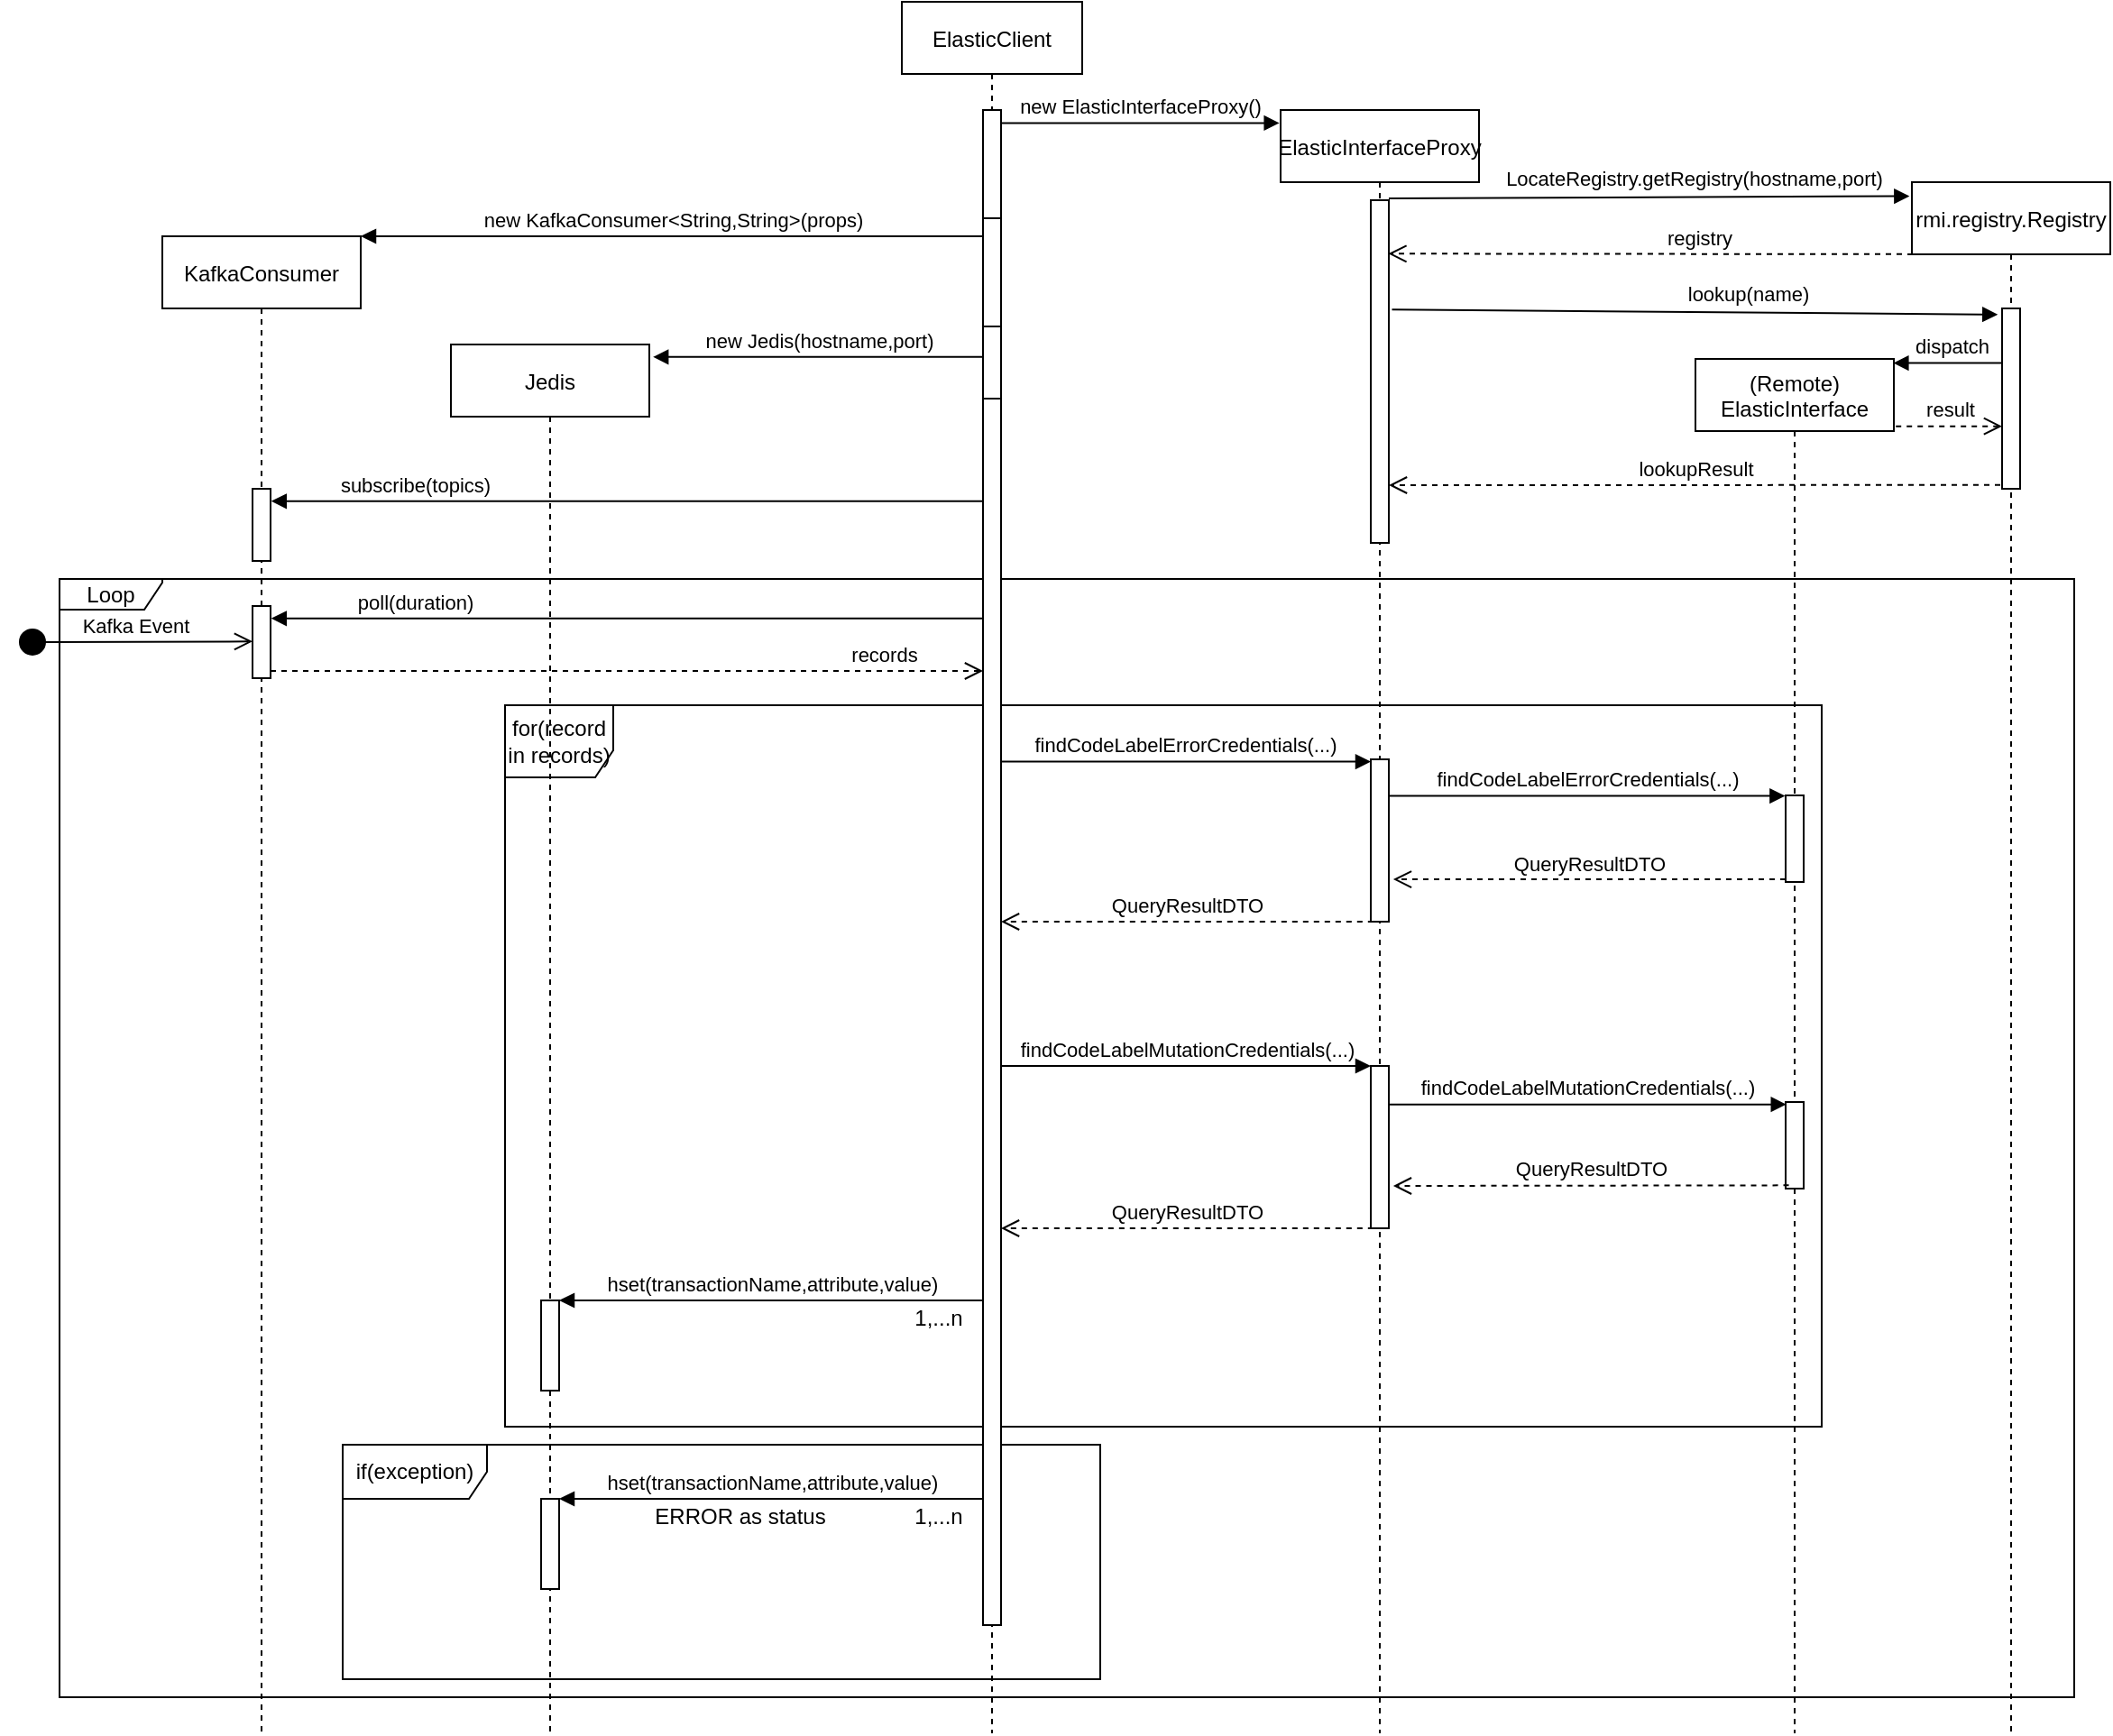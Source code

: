 <mxfile version="15.7.0" type="github">
  <diagram id="kgpKYQtTHZ0yAKxKKP6v" name="Page-1">
    <mxGraphModel dx="2272" dy="724" grid="1" gridSize="10" guides="1" tooltips="1" connect="1" arrows="1" fold="1" page="1" pageScale="1" pageWidth="850" pageHeight="1100" math="0" shadow="0">
      <root>
        <mxCell id="0" />
        <mxCell id="1" parent="0" />
        <mxCell id="zELeLXxtpLHe7ZYoBTOC-49" value="if(exception)" style="shape=umlFrame;whiteSpace=wrap;html=1;width=80;height=30;" parent="1" vertex="1">
          <mxGeometry x="-190" y="880" width="420" height="130" as="geometry" />
        </mxCell>
        <mxCell id="zELeLXxtpLHe7ZYoBTOC-13" value="Loop" style="shape=umlFrame;whiteSpace=wrap;html=1;width=57;height=17;" parent="1" vertex="1">
          <mxGeometry x="-347" y="400" width="1117" height="620" as="geometry" />
        </mxCell>
        <mxCell id="zELeLXxtpLHe7ZYoBTOC-17" value="for(record in records)" style="shape=umlFrame;whiteSpace=wrap;html=1;width=60;height=40;" parent="1" vertex="1">
          <mxGeometry x="-100" y="470" width="730" height="400" as="geometry" />
        </mxCell>
        <mxCell id="3nuBFxr9cyL0pnOWT2aG-1" value="ElasticClient" style="shape=umlLifeline;perimeter=lifelinePerimeter;container=1;collapsible=0;recursiveResize=0;rounded=0;shadow=0;strokeWidth=1;" parent="1" vertex="1">
          <mxGeometry x="120" y="80" width="100" height="960" as="geometry" />
        </mxCell>
        <mxCell id="6yEHF6eIrHNhduy1DD2R-26" value="" style="points=[];perimeter=orthogonalPerimeter;rounded=0;shadow=0;strokeWidth=1;" parent="3nuBFxr9cyL0pnOWT2aG-1" vertex="1">
          <mxGeometry x="45" y="60" width="10" height="60" as="geometry" />
        </mxCell>
        <mxCell id="zELeLXxtpLHe7ZYoBTOC-6" value="" style="points=[];perimeter=orthogonalPerimeter;rounded=0;shadow=0;strokeWidth=1;" parent="3nuBFxr9cyL0pnOWT2aG-1" vertex="1">
          <mxGeometry x="45" y="120" width="10" height="60" as="geometry" />
        </mxCell>
        <mxCell id="zELeLXxtpLHe7ZYoBTOC-7" value="" style="points=[];perimeter=orthogonalPerimeter;rounded=0;shadow=0;strokeWidth=1;" parent="3nuBFxr9cyL0pnOWT2aG-1" vertex="1">
          <mxGeometry x="45" y="180" width="10" height="40" as="geometry" />
        </mxCell>
        <mxCell id="zELeLXxtpLHe7ZYoBTOC-11" value="" style="points=[];perimeter=orthogonalPerimeter;rounded=0;shadow=0;strokeWidth=1;" parent="3nuBFxr9cyL0pnOWT2aG-1" vertex="1">
          <mxGeometry x="45" y="220" width="10" height="680" as="geometry" />
        </mxCell>
        <mxCell id="zELeLXxtpLHe7ZYoBTOC-1" value="ElasticInterfaceProxy" style="shape=umlLifeline;perimeter=lifelinePerimeter;container=1;collapsible=0;recursiveResize=0;rounded=0;shadow=0;strokeWidth=1;" parent="1" vertex="1">
          <mxGeometry x="330" y="140" width="110" height="900" as="geometry" />
        </mxCell>
        <mxCell id="zELeLXxtpLHe7ZYoBTOC-18" value="" style="points=[];perimeter=orthogonalPerimeter;rounded=0;shadow=0;strokeWidth=1;" parent="zELeLXxtpLHe7ZYoBTOC-1" vertex="1">
          <mxGeometry x="50" y="360" width="10" height="90" as="geometry" />
        </mxCell>
        <mxCell id="zELeLXxtpLHe7ZYoBTOC-27" value="" style="points=[];perimeter=orthogonalPerimeter;rounded=0;shadow=0;strokeWidth=1;" parent="zELeLXxtpLHe7ZYoBTOC-1" vertex="1">
          <mxGeometry x="50" y="50" width="10" height="190" as="geometry" />
        </mxCell>
        <mxCell id="zELeLXxtpLHe7ZYoBTOC-39" value="" style="points=[];perimeter=orthogonalPerimeter;rounded=0;shadow=0;strokeWidth=1;" parent="zELeLXxtpLHe7ZYoBTOC-1" vertex="1">
          <mxGeometry x="50.0" y="530" width="10" height="90" as="geometry" />
        </mxCell>
        <mxCell id="zELeLXxtpLHe7ZYoBTOC-3" value="new ElasticInterfaceProxy()" style="html=1;verticalAlign=bottom;endArrow=block;rounded=0;entryX=-0.006;entryY=0.008;entryDx=0;entryDy=0;entryPerimeter=0;" parent="1" source="6yEHF6eIrHNhduy1DD2R-26" target="zELeLXxtpLHe7ZYoBTOC-1" edge="1">
          <mxGeometry width="80" relative="1" as="geometry">
            <mxPoint x="180" y="140" as="sourcePoint" />
            <mxPoint x="260" y="140" as="targetPoint" />
          </mxGeometry>
        </mxCell>
        <mxCell id="zELeLXxtpLHe7ZYoBTOC-4" value="KafkaConsumer" style="shape=umlLifeline;perimeter=lifelinePerimeter;container=1;collapsible=0;recursiveResize=0;rounded=0;shadow=0;strokeWidth=1;" parent="1" vertex="1">
          <mxGeometry x="-290" y="210" width="110" height="830" as="geometry" />
        </mxCell>
        <mxCell id="zELeLXxtpLHe7ZYoBTOC-12" value="" style="points=[];perimeter=orthogonalPerimeter;rounded=0;shadow=0;strokeWidth=1;" parent="zELeLXxtpLHe7ZYoBTOC-4" vertex="1">
          <mxGeometry x="50" y="140" width="10" height="40" as="geometry" />
        </mxCell>
        <mxCell id="zELeLXxtpLHe7ZYoBTOC-14" value="" style="points=[];perimeter=orthogonalPerimeter;rounded=0;shadow=0;strokeWidth=1;" parent="zELeLXxtpLHe7ZYoBTOC-4" vertex="1">
          <mxGeometry x="50" y="205" width="10" height="40" as="geometry" />
        </mxCell>
        <mxCell id="zELeLXxtpLHe7ZYoBTOC-15" value="poll(duration)" style="html=1;verticalAlign=bottom;endArrow=block;rounded=0;entryX=1.038;entryY=0.172;entryDx=0;entryDy=0;entryPerimeter=0;" parent="zELeLXxtpLHe7ZYoBTOC-4" target="zELeLXxtpLHe7ZYoBTOC-14" edge="1">
          <mxGeometry x="0.597" width="80" relative="1" as="geometry">
            <mxPoint x="455" y="211.88" as="sourcePoint" />
            <mxPoint x="110" y="205" as="targetPoint" />
            <mxPoint as="offset" />
          </mxGeometry>
        </mxCell>
        <mxCell id="zELeLXxtpLHe7ZYoBTOC-5" value="Jedis" style="shape=umlLifeline;perimeter=lifelinePerimeter;container=1;collapsible=0;recursiveResize=0;rounded=0;shadow=0;strokeWidth=1;" parent="1" vertex="1">
          <mxGeometry x="-130" y="270" width="110" height="770" as="geometry" />
        </mxCell>
        <mxCell id="zELeLXxtpLHe7ZYoBTOC-46" value="" style="points=[];perimeter=orthogonalPerimeter;rounded=0;shadow=0;strokeWidth=1;" parent="zELeLXxtpLHe7ZYoBTOC-5" vertex="1">
          <mxGeometry x="50" y="530" width="10" height="50" as="geometry" />
        </mxCell>
        <mxCell id="zELeLXxtpLHe7ZYoBTOC-8" value="new Jedis(hostname,port)" style="html=1;verticalAlign=bottom;endArrow=block;rounded=0;entryX=1.019;entryY=0.009;entryDx=0;entryDy=0;entryPerimeter=0;" parent="1" source="zELeLXxtpLHe7ZYoBTOC-7" target="zELeLXxtpLHe7ZYoBTOC-5" edge="1">
          <mxGeometry width="80" relative="1" as="geometry">
            <mxPoint x="60" y="380" as="sourcePoint" />
            <mxPoint x="110" y="270" as="targetPoint" />
          </mxGeometry>
        </mxCell>
        <mxCell id="zELeLXxtpLHe7ZYoBTOC-9" value="new KafkaConsumer&amp;lt;String,String&amp;gt;(props)" style="html=1;verticalAlign=bottom;endArrow=block;rounded=0;entryX=1;entryY=0;entryDx=0;entryDy=0;entryPerimeter=0;" parent="1" source="zELeLXxtpLHe7ZYoBTOC-6" target="zELeLXxtpLHe7ZYoBTOC-4" edge="1">
          <mxGeometry width="80" relative="1" as="geometry">
            <mxPoint x="70" y="210" as="sourcePoint" />
            <mxPoint x="150" y="210" as="targetPoint" />
          </mxGeometry>
        </mxCell>
        <mxCell id="zELeLXxtpLHe7ZYoBTOC-10" value="subscribe(topics)" style="html=1;verticalAlign=bottom;endArrow=block;rounded=0;entryX=1.038;entryY=0.172;entryDx=0;entryDy=0;entryPerimeter=0;" parent="1" source="zELeLXxtpLHe7ZYoBTOC-11" target="zELeLXxtpLHe7ZYoBTOC-12" edge="1">
          <mxGeometry x="0.597" width="80" relative="1" as="geometry">
            <mxPoint x="165" y="350" as="sourcePoint" />
            <mxPoint x="-180" y="350" as="targetPoint" />
            <mxPoint as="offset" />
          </mxGeometry>
        </mxCell>
        <mxCell id="zELeLXxtpLHe7ZYoBTOC-16" value="records" style="html=1;verticalAlign=bottom;endArrow=open;dashed=1;endSize=8;rounded=0;" parent="1" edge="1">
          <mxGeometry x="0.722" relative="1" as="geometry">
            <mxPoint x="-230" y="451" as="sourcePoint" />
            <mxPoint x="165" y="451" as="targetPoint" />
            <mxPoint as="offset" />
          </mxGeometry>
        </mxCell>
        <mxCell id="zELeLXxtpLHe7ZYoBTOC-19" value="findCodeLabelErrorCredentials(...)" style="html=1;verticalAlign=bottom;endArrow=block;rounded=0;exitX=0.952;exitY=0.296;exitDx=0;exitDy=0;exitPerimeter=0;" parent="1" source="zELeLXxtpLHe7ZYoBTOC-11" target="zELeLXxtpLHe7ZYoBTOC-18" edge="1">
          <mxGeometry width="80" relative="1" as="geometry">
            <mxPoint x="250" y="500" as="sourcePoint" />
            <mxPoint x="330" y="500" as="targetPoint" />
          </mxGeometry>
        </mxCell>
        <mxCell id="zELeLXxtpLHe7ZYoBTOC-20" value="Kafka Event" style="html=1;verticalAlign=bottom;startArrow=circle;startFill=1;endArrow=open;startSize=6;endSize=8;rounded=0;" parent="1" edge="1">
          <mxGeometry width="80" relative="1" as="geometry">
            <mxPoint x="-370" y="435" as="sourcePoint" />
            <mxPoint x="-240" y="434.66" as="targetPoint" />
          </mxGeometry>
        </mxCell>
        <mxCell id="zELeLXxtpLHe7ZYoBTOC-21" value="(Remote)&#xa;ElasticInterface" style="shape=umlLifeline;perimeter=lifelinePerimeter;container=1;collapsible=0;recursiveResize=0;rounded=0;shadow=0;strokeWidth=1;" parent="1" vertex="1">
          <mxGeometry x="560" y="278" width="110" height="762" as="geometry" />
        </mxCell>
        <mxCell id="zELeLXxtpLHe7ZYoBTOC-22" value="" style="points=[];perimeter=orthogonalPerimeter;rounded=0;shadow=0;strokeWidth=1;" parent="zELeLXxtpLHe7ZYoBTOC-21" vertex="1">
          <mxGeometry x="50" y="242" width="10" height="48" as="geometry" />
        </mxCell>
        <mxCell id="zELeLXxtpLHe7ZYoBTOC-44" value="" style="points=[];perimeter=orthogonalPerimeter;rounded=0;shadow=0;strokeWidth=1;" parent="zELeLXxtpLHe7ZYoBTOC-21" vertex="1">
          <mxGeometry x="50" y="412" width="10" height="48" as="geometry" />
        </mxCell>
        <mxCell id="zELeLXxtpLHe7ZYoBTOC-24" value="dispatch" style="html=1;verticalAlign=bottom;endArrow=block;rounded=0;entryX=0.997;entryY=0.003;entryDx=0;entryDy=0;entryPerimeter=0;" parent="1" source="zELeLXxtpLHe7ZYoBTOC-25" target="zELeLXxtpLHe7ZYoBTOC-21" edge="1">
          <mxGeometry width="80" relative="1" as="geometry">
            <mxPoint x="389" y="279" as="sourcePoint" />
            <mxPoint x="510" y="358" as="targetPoint" />
          </mxGeometry>
        </mxCell>
        <mxCell id="zELeLXxtpLHe7ZYoBTOC-25" value="rmi.registry.Registry" style="shape=umlLifeline;perimeter=lifelinePerimeter;container=1;collapsible=0;recursiveResize=0;rounded=0;shadow=0;strokeWidth=1;" parent="1" vertex="1">
          <mxGeometry x="680" y="180" width="110" height="860" as="geometry" />
        </mxCell>
        <mxCell id="zELeLXxtpLHe7ZYoBTOC-32" value="" style="points=[];perimeter=orthogonalPerimeter;rounded=0;shadow=0;strokeWidth=1;" parent="zELeLXxtpLHe7ZYoBTOC-25" vertex="1">
          <mxGeometry x="50" y="70" width="10" height="100" as="geometry" />
        </mxCell>
        <mxCell id="zELeLXxtpLHe7ZYoBTOC-28" value="LocateRegistry.getRegistry(hostname,port)" style="html=1;verticalAlign=bottom;endArrow=block;rounded=0;entryX=-0.012;entryY=0.009;entryDx=0;entryDy=0;entryPerimeter=0;" parent="1" target="zELeLXxtpLHe7ZYoBTOC-25" edge="1">
          <mxGeometry x="0.175" y="1" width="80" relative="1" as="geometry">
            <mxPoint x="390" y="189" as="sourcePoint" />
            <mxPoint x="680" y="180" as="targetPoint" />
            <mxPoint as="offset" />
          </mxGeometry>
        </mxCell>
        <mxCell id="zELeLXxtpLHe7ZYoBTOC-29" value="registry" style="html=1;verticalAlign=bottom;endArrow=open;dashed=1;endSize=8;rounded=0;entryX=0.969;entryY=0.156;entryDx=0;entryDy=0;entryPerimeter=0;" parent="1" source="zELeLXxtpLHe7ZYoBTOC-25" target="zELeLXxtpLHe7ZYoBTOC-27" edge="1">
          <mxGeometry relative="1" as="geometry">
            <mxPoint x="510" y="350" as="sourcePoint" />
            <mxPoint x="430" y="350" as="targetPoint" />
          </mxGeometry>
        </mxCell>
        <mxCell id="zELeLXxtpLHe7ZYoBTOC-31" value="lookup(name)" style="html=1;verticalAlign=bottom;endArrow=block;rounded=0;entryX=-0.238;entryY=0.034;entryDx=0;entryDy=0;entryPerimeter=0;exitX=1.176;exitY=0.319;exitDx=0;exitDy=0;exitPerimeter=0;" parent="1" source="zELeLXxtpLHe7ZYoBTOC-27" target="zELeLXxtpLHe7ZYoBTOC-32" edge="1">
          <mxGeometry x="0.175" y="1" width="80" relative="1" as="geometry">
            <mxPoint x="389" y="254.83" as="sourcePoint" />
            <mxPoint x="680" y="250.0" as="targetPoint" />
            <mxPoint as="offset" />
          </mxGeometry>
        </mxCell>
        <mxCell id="zELeLXxtpLHe7ZYoBTOC-34" value="result" style="html=1;verticalAlign=bottom;endArrow=open;dashed=1;endSize=8;rounded=0;exitX=1.01;exitY=0.049;exitDx=0;exitDy=0;exitPerimeter=0;" parent="1" source="zELeLXxtpLHe7ZYoBTOC-21" target="zELeLXxtpLHe7ZYoBTOC-32" edge="1">
          <mxGeometry relative="1" as="geometry">
            <mxPoint x="510" y="390" as="sourcePoint" />
            <mxPoint x="430" y="390" as="targetPoint" />
          </mxGeometry>
        </mxCell>
        <mxCell id="zELeLXxtpLHe7ZYoBTOC-35" value="lookupResult" style="html=1;verticalAlign=bottom;endArrow=open;dashed=1;endSize=8;rounded=0;exitX=-0.1;exitY=0.979;exitDx=0;exitDy=0;exitPerimeter=0;" parent="1" source="zELeLXxtpLHe7ZYoBTOC-32" edge="1">
          <mxGeometry relative="1" as="geometry">
            <mxPoint x="679.67" y="326.76" as="sourcePoint" />
            <mxPoint x="390" y="348" as="targetPoint" />
          </mxGeometry>
        </mxCell>
        <mxCell id="zELeLXxtpLHe7ZYoBTOC-36" value="findCodeLabelErrorCredentials(...)" style="html=1;verticalAlign=bottom;endArrow=block;rounded=0;entryX=-0.031;entryY=0.006;entryDx=0;entryDy=0;entryPerimeter=0;" parent="1" source="zELeLXxtpLHe7ZYoBTOC-18" target="zELeLXxtpLHe7ZYoBTOC-22" edge="1">
          <mxGeometry width="80" relative="1" as="geometry">
            <mxPoint x="400" y="520" as="sourcePoint" />
            <mxPoint x="605.48" y="520" as="targetPoint" />
          </mxGeometry>
        </mxCell>
        <mxCell id="zELeLXxtpLHe7ZYoBTOC-37" value="QueryResultDTO" style="html=1;verticalAlign=bottom;endArrow=open;dashed=1;endSize=8;rounded=0;entryX=1.245;entryY=0.739;entryDx=0;entryDy=0;entryPerimeter=0;" parent="1" source="zELeLXxtpLHe7ZYoBTOC-22" target="zELeLXxtpLHe7ZYoBTOC-18" edge="1">
          <mxGeometry relative="1" as="geometry">
            <mxPoint x="360" y="530" as="sourcePoint" />
            <mxPoint x="280" y="530" as="targetPoint" />
          </mxGeometry>
        </mxCell>
        <mxCell id="zELeLXxtpLHe7ZYoBTOC-38" value="QueryResultDTO" style="html=1;verticalAlign=bottom;endArrow=open;dashed=1;endSize=8;rounded=0;exitX=0.141;exitY=1;exitDx=0;exitDy=0;exitPerimeter=0;" parent="1" source="zELeLXxtpLHe7ZYoBTOC-18" target="zELeLXxtpLHe7ZYoBTOC-11" edge="1">
          <mxGeometry relative="1" as="geometry">
            <mxPoint x="620" y="576.51" as="sourcePoint" />
            <mxPoint x="402.45" y="576.51" as="targetPoint" />
          </mxGeometry>
        </mxCell>
        <mxCell id="zELeLXxtpLHe7ZYoBTOC-40" value="findCodeLabelMutationCredentials(...)" style="html=1;verticalAlign=bottom;endArrow=block;rounded=0;" parent="1" source="zELeLXxtpLHe7ZYoBTOC-11" target="zELeLXxtpLHe7ZYoBTOC-39" edge="1">
          <mxGeometry width="80" relative="1" as="geometry">
            <mxPoint x="180.0" y="671.28" as="sourcePoint" />
            <mxPoint x="335.48" y="670" as="targetPoint" />
          </mxGeometry>
        </mxCell>
        <mxCell id="zELeLXxtpLHe7ZYoBTOC-43" value="QueryResultDTO" style="html=1;verticalAlign=bottom;endArrow=open;dashed=1;endSize=8;rounded=0;exitX=0.141;exitY=1;exitDx=0;exitDy=0;exitPerimeter=0;" parent="1" source="zELeLXxtpLHe7ZYoBTOC-39" target="zELeLXxtpLHe7ZYoBTOC-11" edge="1">
          <mxGeometry relative="1" as="geometry">
            <mxPoint x="625.48" y="746.51" as="sourcePoint" />
            <mxPoint x="180.48" y="760" as="targetPoint" />
          </mxGeometry>
        </mxCell>
        <mxCell id="zELeLXxtpLHe7ZYoBTOC-41" value="findCodeLabelMutationCredentials(...)" style="html=1;verticalAlign=bottom;endArrow=block;rounded=0;entryX=0.038;entryY=0.028;entryDx=0;entryDy=0;entryPerimeter=0;" parent="1" source="zELeLXxtpLHe7ZYoBTOC-39" target="zELeLXxtpLHe7ZYoBTOC-44" edge="1">
          <mxGeometry width="80" relative="1" as="geometry">
            <mxPoint x="405.48" y="690" as="sourcePoint" />
            <mxPoint x="615.17" y="690.288" as="targetPoint" />
          </mxGeometry>
        </mxCell>
        <mxCell id="zELeLXxtpLHe7ZYoBTOC-42" value="QueryResultDTO" style="html=1;verticalAlign=bottom;endArrow=open;dashed=1;endSize=8;rounded=0;entryX=1.245;entryY=0.739;entryDx=0;entryDy=0;entryPerimeter=0;exitX=0.176;exitY=0.962;exitDx=0;exitDy=0;exitPerimeter=0;" parent="1" source="zELeLXxtpLHe7ZYoBTOC-44" target="zELeLXxtpLHe7ZYoBTOC-39" edge="1">
          <mxGeometry relative="1" as="geometry">
            <mxPoint x="615.48" y="736.51" as="sourcePoint" />
            <mxPoint x="285.48" y="700" as="targetPoint" />
          </mxGeometry>
        </mxCell>
        <mxCell id="zELeLXxtpLHe7ZYoBTOC-47" value="hset(transactionName,attribute,value)" style="html=1;verticalAlign=bottom;endArrow=block;rounded=0;" parent="1" source="zELeLXxtpLHe7ZYoBTOC-11" target="zELeLXxtpLHe7ZYoBTOC-46" edge="1">
          <mxGeometry width="80" relative="1" as="geometry">
            <mxPoint x="150" y="820" as="sourcePoint" />
            <mxPoint x="230" y="820" as="targetPoint" />
          </mxGeometry>
        </mxCell>
        <mxCell id="zELeLXxtpLHe7ZYoBTOC-48" value="1,...n" style="text;html=1;align=center;verticalAlign=middle;resizable=0;points=[];autosize=1;strokeColor=none;fillColor=none;" parent="1" vertex="1">
          <mxGeometry x="120" y="800" width="40" height="20" as="geometry" />
        </mxCell>
        <mxCell id="zELeLXxtpLHe7ZYoBTOC-50" value="" style="points=[];perimeter=orthogonalPerimeter;rounded=0;shadow=0;strokeWidth=1;" parent="1" vertex="1">
          <mxGeometry x="-80" y="910" width="10" height="50" as="geometry" />
        </mxCell>
        <mxCell id="zELeLXxtpLHe7ZYoBTOC-51" value="hset(transactionName,attribute,value)" style="html=1;verticalAlign=bottom;endArrow=block;rounded=0;" parent="1" target="zELeLXxtpLHe7ZYoBTOC-50" edge="1">
          <mxGeometry width="80" relative="1" as="geometry">
            <mxPoint x="165" y="910" as="sourcePoint" />
            <mxPoint x="230" y="930" as="targetPoint" />
          </mxGeometry>
        </mxCell>
        <mxCell id="zELeLXxtpLHe7ZYoBTOC-52" value="1,...n" style="text;html=1;align=center;verticalAlign=middle;resizable=0;points=[];autosize=1;strokeColor=none;fillColor=none;" parent="1" vertex="1">
          <mxGeometry x="120" y="910" width="40" height="20" as="geometry" />
        </mxCell>
        <mxCell id="zELeLXxtpLHe7ZYoBTOC-53" value="ERROR as status" style="text;html=1;align=center;verticalAlign=middle;resizable=0;points=[];autosize=1;strokeColor=none;fillColor=none;" parent="1" vertex="1">
          <mxGeometry x="-25" y="910" width="110" height="20" as="geometry" />
        </mxCell>
      </root>
    </mxGraphModel>
  </diagram>
</mxfile>
